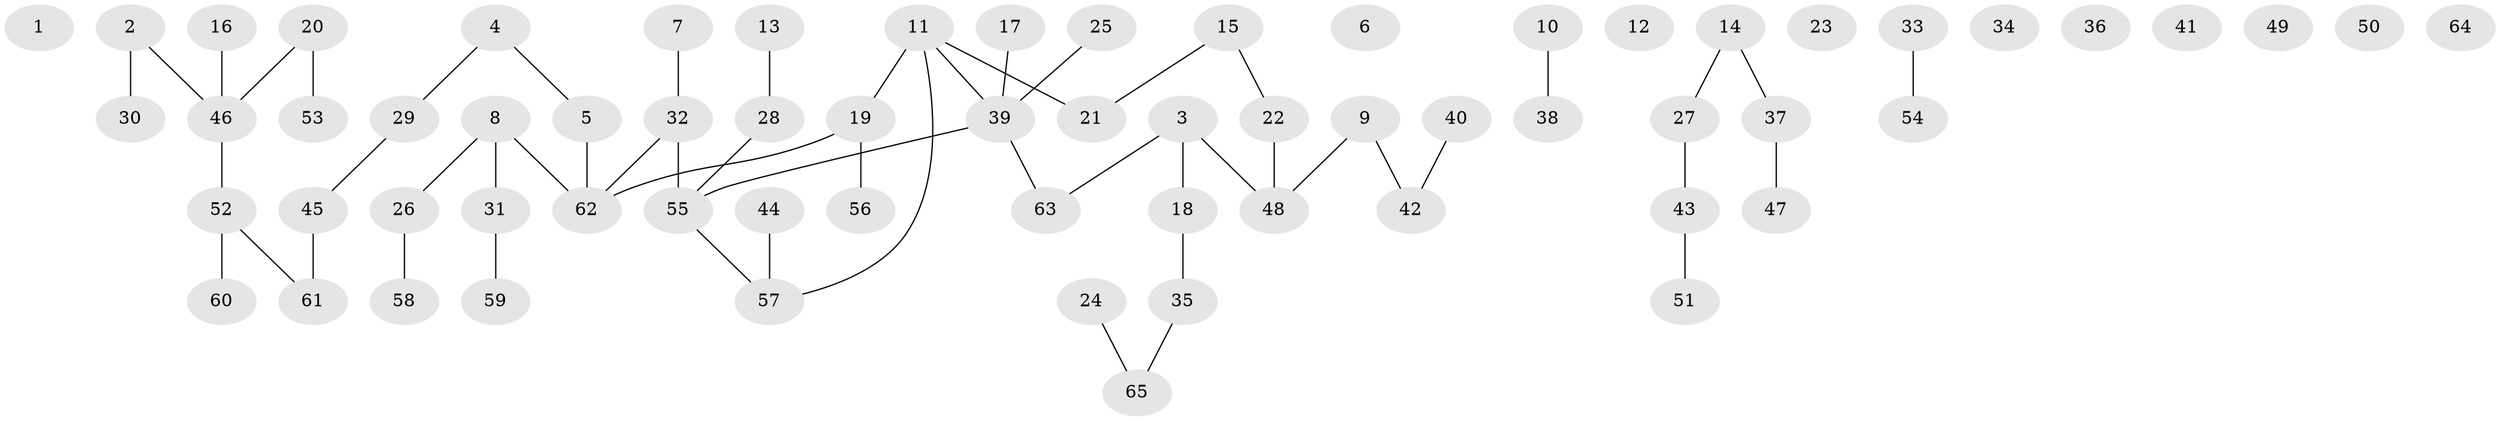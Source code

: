 // Generated by graph-tools (version 1.1) at 2025/49/03/09/25 03:49:06]
// undirected, 65 vertices, 54 edges
graph export_dot {
graph [start="1"]
  node [color=gray90,style=filled];
  1;
  2;
  3;
  4;
  5;
  6;
  7;
  8;
  9;
  10;
  11;
  12;
  13;
  14;
  15;
  16;
  17;
  18;
  19;
  20;
  21;
  22;
  23;
  24;
  25;
  26;
  27;
  28;
  29;
  30;
  31;
  32;
  33;
  34;
  35;
  36;
  37;
  38;
  39;
  40;
  41;
  42;
  43;
  44;
  45;
  46;
  47;
  48;
  49;
  50;
  51;
  52;
  53;
  54;
  55;
  56;
  57;
  58;
  59;
  60;
  61;
  62;
  63;
  64;
  65;
  2 -- 30;
  2 -- 46;
  3 -- 18;
  3 -- 48;
  3 -- 63;
  4 -- 5;
  4 -- 29;
  5 -- 62;
  7 -- 32;
  8 -- 26;
  8 -- 31;
  8 -- 62;
  9 -- 42;
  9 -- 48;
  10 -- 38;
  11 -- 19;
  11 -- 21;
  11 -- 39;
  11 -- 57;
  13 -- 28;
  14 -- 27;
  14 -- 37;
  15 -- 21;
  15 -- 22;
  16 -- 46;
  17 -- 39;
  18 -- 35;
  19 -- 56;
  19 -- 62;
  20 -- 46;
  20 -- 53;
  22 -- 48;
  24 -- 65;
  25 -- 39;
  26 -- 58;
  27 -- 43;
  28 -- 55;
  29 -- 45;
  31 -- 59;
  32 -- 55;
  32 -- 62;
  33 -- 54;
  35 -- 65;
  37 -- 47;
  39 -- 55;
  39 -- 63;
  40 -- 42;
  43 -- 51;
  44 -- 57;
  45 -- 61;
  46 -- 52;
  52 -- 60;
  52 -- 61;
  55 -- 57;
}
